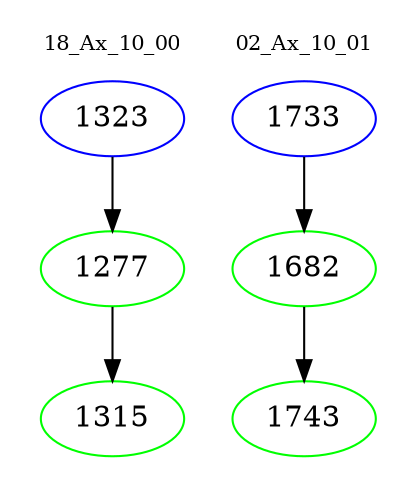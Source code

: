 digraph{
subgraph cluster_0 {
color = white
label = "18_Ax_10_00";
fontsize=10;
T0_1323 [label="1323", color="blue"]
T0_1323 -> T0_1277 [color="black"]
T0_1277 [label="1277", color="green"]
T0_1277 -> T0_1315 [color="black"]
T0_1315 [label="1315", color="green"]
}
subgraph cluster_1 {
color = white
label = "02_Ax_10_01";
fontsize=10;
T1_1733 [label="1733", color="blue"]
T1_1733 -> T1_1682 [color="black"]
T1_1682 [label="1682", color="green"]
T1_1682 -> T1_1743 [color="black"]
T1_1743 [label="1743", color="green"]
}
}
